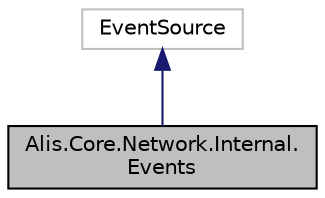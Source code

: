 digraph "Alis.Core.Network.Internal.Events"
{
 // LATEX_PDF_SIZE
  edge [fontname="Helvetica",fontsize="10",labelfontname="Helvetica",labelfontsize="10"];
  node [fontname="Helvetica",fontsize="10",shape=record];
  Node1 [label="Alis.Core.Network.Internal.\lEvents",height=0.2,width=0.4,color="black", fillcolor="grey75", style="filled", fontcolor="black",tooltip="Use the Guid to locate this EventSource in PerfView using the Additional Providers box (without wildc..."];
  Node2 -> Node1 [dir="back",color="midnightblue",fontsize="10",style="solid",fontname="Helvetica"];
  Node2 [label="EventSource",height=0.2,width=0.4,color="grey75", fillcolor="white", style="filled",tooltip=" "];
}
